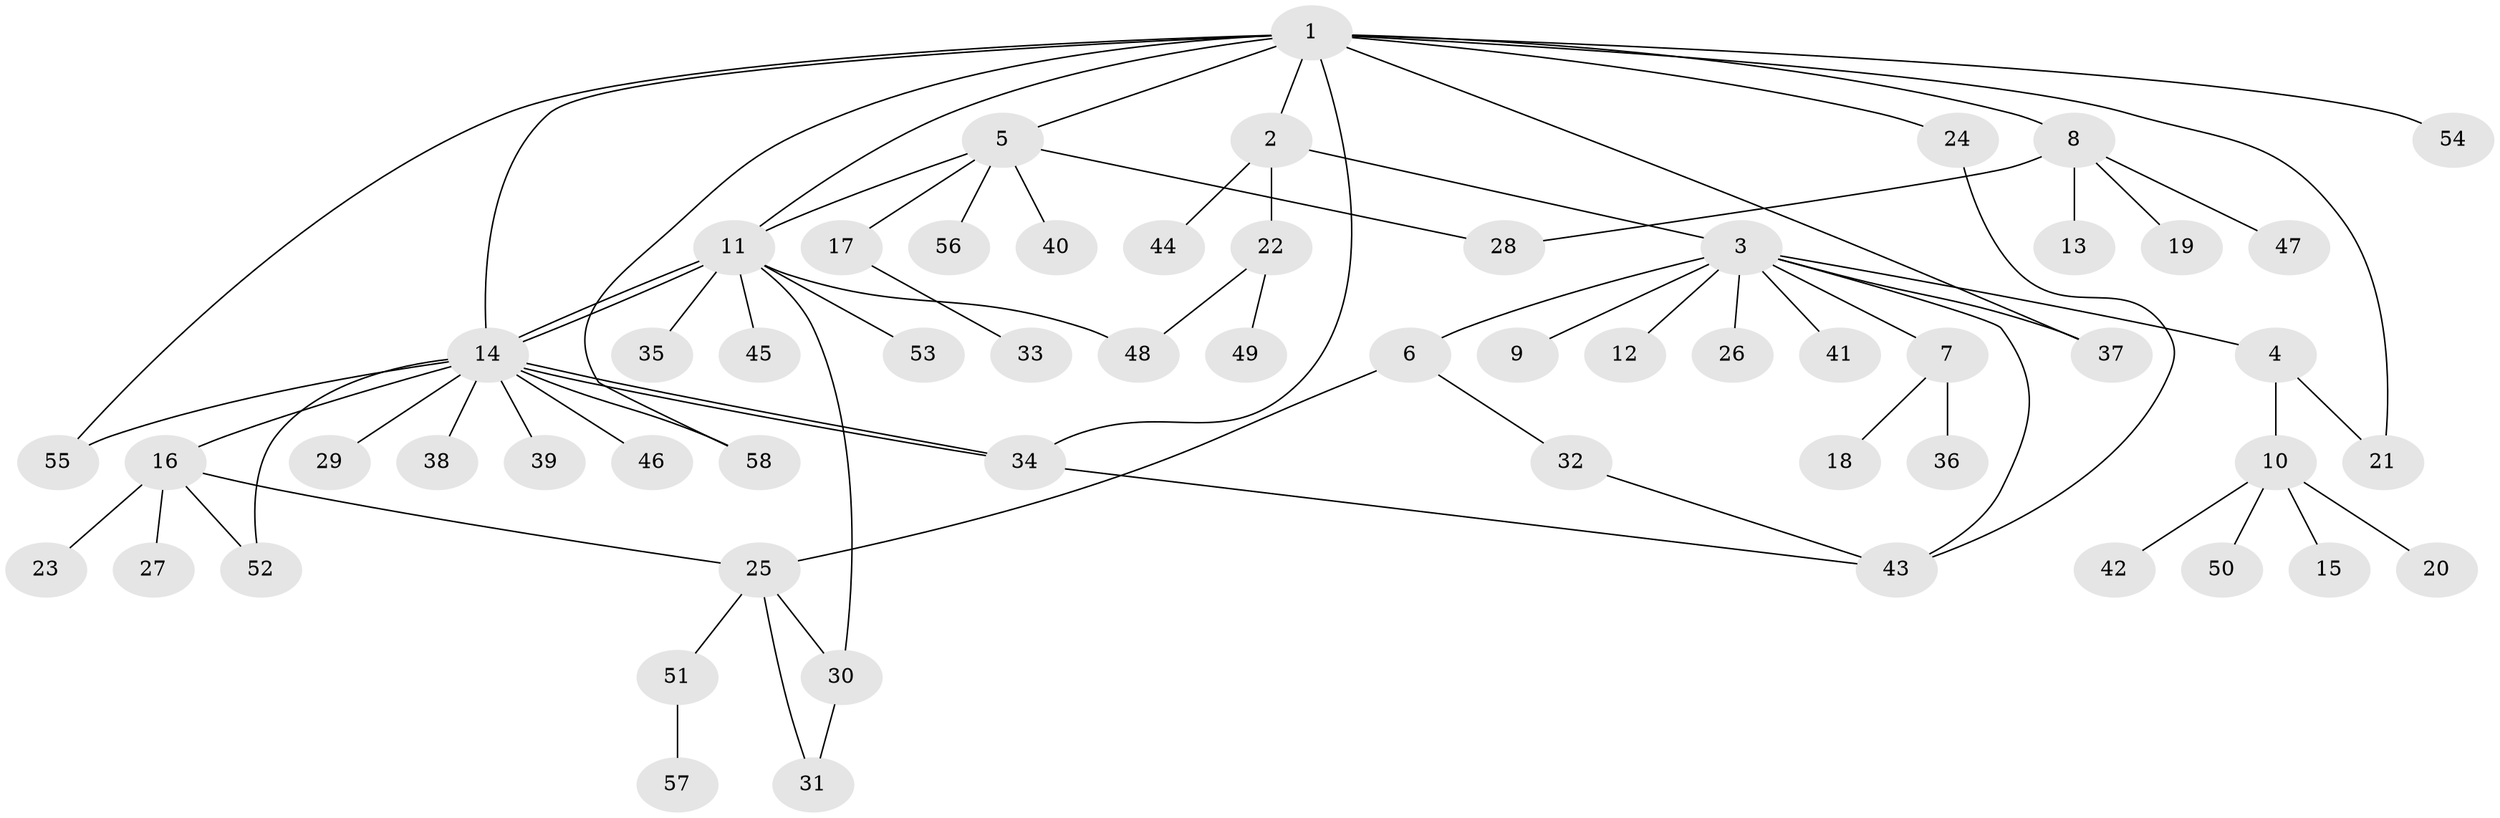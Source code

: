 // Generated by graph-tools (version 1.1) at 2025/14/03/09/25 04:14:38]
// undirected, 58 vertices, 75 edges
graph export_dot {
graph [start="1"]
  node [color=gray90,style=filled];
  1;
  2;
  3;
  4;
  5;
  6;
  7;
  8;
  9;
  10;
  11;
  12;
  13;
  14;
  15;
  16;
  17;
  18;
  19;
  20;
  21;
  22;
  23;
  24;
  25;
  26;
  27;
  28;
  29;
  30;
  31;
  32;
  33;
  34;
  35;
  36;
  37;
  38;
  39;
  40;
  41;
  42;
  43;
  44;
  45;
  46;
  47;
  48;
  49;
  50;
  51;
  52;
  53;
  54;
  55;
  56;
  57;
  58;
  1 -- 2;
  1 -- 5;
  1 -- 8;
  1 -- 11;
  1 -- 14;
  1 -- 21;
  1 -- 24;
  1 -- 34;
  1 -- 37;
  1 -- 54;
  1 -- 55;
  1 -- 58;
  2 -- 3;
  2 -- 22;
  2 -- 44;
  3 -- 4;
  3 -- 6;
  3 -- 7;
  3 -- 9;
  3 -- 12;
  3 -- 26;
  3 -- 37;
  3 -- 41;
  3 -- 43;
  4 -- 10;
  4 -- 21;
  5 -- 11;
  5 -- 17;
  5 -- 28;
  5 -- 40;
  5 -- 56;
  6 -- 25;
  6 -- 32;
  7 -- 18;
  7 -- 36;
  8 -- 13;
  8 -- 19;
  8 -- 28;
  8 -- 47;
  10 -- 15;
  10 -- 20;
  10 -- 42;
  10 -- 50;
  11 -- 14;
  11 -- 14;
  11 -- 30;
  11 -- 35;
  11 -- 45;
  11 -- 48;
  11 -- 53;
  14 -- 16;
  14 -- 29;
  14 -- 34;
  14 -- 34;
  14 -- 38;
  14 -- 39;
  14 -- 46;
  14 -- 52;
  14 -- 55;
  14 -- 58;
  16 -- 23;
  16 -- 25;
  16 -- 27;
  16 -- 52;
  17 -- 33;
  22 -- 48;
  22 -- 49;
  24 -- 43;
  25 -- 30;
  25 -- 31;
  25 -- 51;
  30 -- 31;
  32 -- 43;
  34 -- 43;
  51 -- 57;
}
